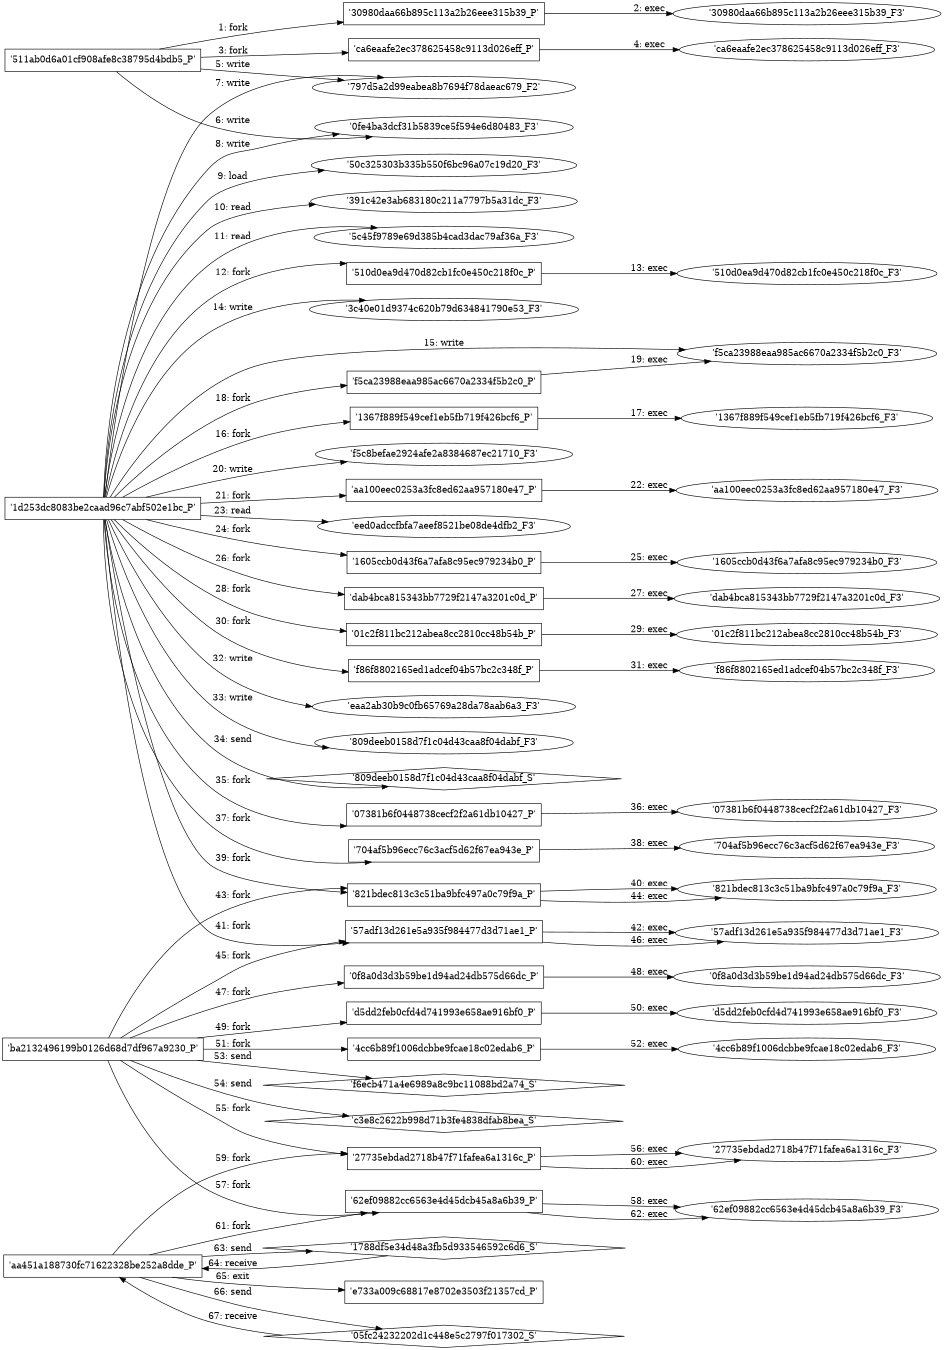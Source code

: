 digraph "D:\Learning\Paper\apt\基于CTI的攻击预警\Dataset\攻击图\ASGfromALLCTI\Cisco Talos Advisory on Adversaries Targeting the Healthcare and Public Health Sector.dot" {
rankdir="LR"
size="9"
fixedsize="false"
splines="true"
nodesep=0.3
ranksep=0
fontsize=10
overlap="scalexy"
engine= "neato"
	"'511ab0d6a01cf908afe8c38795d4bdb5_P'" [node_type=Process shape=box]
	"'30980daa66b895c113a2b26eee315b39_P'" [node_type=Process shape=box]
	"'511ab0d6a01cf908afe8c38795d4bdb5_P'" -> "'30980daa66b895c113a2b26eee315b39_P'" [label="1: fork"]
	"'30980daa66b895c113a2b26eee315b39_P'" [node_type=Process shape=box]
	"'30980daa66b895c113a2b26eee315b39_F3'" [node_type=File shape=ellipse]
	"'30980daa66b895c113a2b26eee315b39_P'" -> "'30980daa66b895c113a2b26eee315b39_F3'" [label="2: exec"]
	"'511ab0d6a01cf908afe8c38795d4bdb5_P'" [node_type=Process shape=box]
	"'ca6eaafe2ec378625458c9113d026eff_P'" [node_type=Process shape=box]
	"'511ab0d6a01cf908afe8c38795d4bdb5_P'" -> "'ca6eaafe2ec378625458c9113d026eff_P'" [label="3: fork"]
	"'ca6eaafe2ec378625458c9113d026eff_P'" [node_type=Process shape=box]
	"'ca6eaafe2ec378625458c9113d026eff_F3'" [node_type=File shape=ellipse]
	"'ca6eaafe2ec378625458c9113d026eff_P'" -> "'ca6eaafe2ec378625458c9113d026eff_F3'" [label="4: exec"]
	"'797d5a2d99eabea8b7694f78daeac679_F2'" [node_type=file shape=ellipse]
	"'511ab0d6a01cf908afe8c38795d4bdb5_P'" [node_type=Process shape=box]
	"'511ab0d6a01cf908afe8c38795d4bdb5_P'" -> "'797d5a2d99eabea8b7694f78daeac679_F2'" [label="5: write"]
	"'0fe4ba3dcf31b5839ce5f594e6d80483_F3'" [node_type=file shape=ellipse]
	"'511ab0d6a01cf908afe8c38795d4bdb5_P'" [node_type=Process shape=box]
	"'511ab0d6a01cf908afe8c38795d4bdb5_P'" -> "'0fe4ba3dcf31b5839ce5f594e6d80483_F3'" [label="6: write"]
	"'797d5a2d99eabea8b7694f78daeac679_F2'" [node_type=file shape=ellipse]
	"'1d253dc8083be2caad96c7abf502e1bc_P'" [node_type=Process shape=box]
	"'1d253dc8083be2caad96c7abf502e1bc_P'" -> "'797d5a2d99eabea8b7694f78daeac679_F2'" [label="7: write"]
	"'0fe4ba3dcf31b5839ce5f594e6d80483_F3'" [node_type=file shape=ellipse]
	"'1d253dc8083be2caad96c7abf502e1bc_P'" [node_type=Process shape=box]
	"'1d253dc8083be2caad96c7abf502e1bc_P'" -> "'0fe4ba3dcf31b5839ce5f594e6d80483_F3'" [label="8: write"]
	"'50c325303b335b550f6bc96a07c19d20_F3'" [node_type=file shape=ellipse]
	"'1d253dc8083be2caad96c7abf502e1bc_P'" [node_type=Process shape=box]
	"'1d253dc8083be2caad96c7abf502e1bc_P'" -> "'50c325303b335b550f6bc96a07c19d20_F3'" [label="9: load"]
	"'391c42e3ab683180c211a7797b5a31dc_F3'" [node_type=file shape=ellipse]
	"'1d253dc8083be2caad96c7abf502e1bc_P'" [node_type=Process shape=box]
	"'1d253dc8083be2caad96c7abf502e1bc_P'" -> "'391c42e3ab683180c211a7797b5a31dc_F3'" [label="10: read"]
	"'5c45f9789e69d385b4cad3dac79af36a_F3'" [node_type=file shape=ellipse]
	"'1d253dc8083be2caad96c7abf502e1bc_P'" [node_type=Process shape=box]
	"'1d253dc8083be2caad96c7abf502e1bc_P'" -> "'5c45f9789e69d385b4cad3dac79af36a_F3'" [label="11: read"]
	"'1d253dc8083be2caad96c7abf502e1bc_P'" [node_type=Process shape=box]
	"'510d0ea9d470d82cb1fc0e450c218f0c_P'" [node_type=Process shape=box]
	"'1d253dc8083be2caad96c7abf502e1bc_P'" -> "'510d0ea9d470d82cb1fc0e450c218f0c_P'" [label="12: fork"]
	"'510d0ea9d470d82cb1fc0e450c218f0c_P'" [node_type=Process shape=box]
	"'510d0ea9d470d82cb1fc0e450c218f0c_F3'" [node_type=File shape=ellipse]
	"'510d0ea9d470d82cb1fc0e450c218f0c_P'" -> "'510d0ea9d470d82cb1fc0e450c218f0c_F3'" [label="13: exec"]
	"'3c40e01d9374c620b79d634841790e53_F3'" [node_type=file shape=ellipse]
	"'1d253dc8083be2caad96c7abf502e1bc_P'" [node_type=Process shape=box]
	"'1d253dc8083be2caad96c7abf502e1bc_P'" -> "'3c40e01d9374c620b79d634841790e53_F3'" [label="14: write"]
	"'f5ca23988eaa985ac6670a2334f5b2c0_F3'" [node_type=file shape=ellipse]
	"'1d253dc8083be2caad96c7abf502e1bc_P'" [node_type=Process shape=box]
	"'1d253dc8083be2caad96c7abf502e1bc_P'" -> "'f5ca23988eaa985ac6670a2334f5b2c0_F3'" [label="15: write"]
	"'1d253dc8083be2caad96c7abf502e1bc_P'" [node_type=Process shape=box]
	"'1367f889f549cef1eb5fb719f426bcf6_P'" [node_type=Process shape=box]
	"'1d253dc8083be2caad96c7abf502e1bc_P'" -> "'1367f889f549cef1eb5fb719f426bcf6_P'" [label="16: fork"]
	"'1367f889f549cef1eb5fb719f426bcf6_P'" [node_type=Process shape=box]
	"'1367f889f549cef1eb5fb719f426bcf6_F3'" [node_type=File shape=ellipse]
	"'1367f889f549cef1eb5fb719f426bcf6_P'" -> "'1367f889f549cef1eb5fb719f426bcf6_F3'" [label="17: exec"]
	"'1d253dc8083be2caad96c7abf502e1bc_P'" [node_type=Process shape=box]
	"'f5ca23988eaa985ac6670a2334f5b2c0_P'" [node_type=Process shape=box]
	"'1d253dc8083be2caad96c7abf502e1bc_P'" -> "'f5ca23988eaa985ac6670a2334f5b2c0_P'" [label="18: fork"]
	"'f5ca23988eaa985ac6670a2334f5b2c0_P'" [node_type=Process shape=box]
	"'f5ca23988eaa985ac6670a2334f5b2c0_F3'" [node_type=File shape=ellipse]
	"'f5ca23988eaa985ac6670a2334f5b2c0_P'" -> "'f5ca23988eaa985ac6670a2334f5b2c0_F3'" [label="19: exec"]
	"'f5c8befae2924afe2a8384687ec21710_F3'" [node_type=file shape=ellipse]
	"'1d253dc8083be2caad96c7abf502e1bc_P'" [node_type=Process shape=box]
	"'1d253dc8083be2caad96c7abf502e1bc_P'" -> "'f5c8befae2924afe2a8384687ec21710_F3'" [label="20: write"]
	"'1d253dc8083be2caad96c7abf502e1bc_P'" [node_type=Process shape=box]
	"'aa100eec0253a3fc8ed62aa957180e47_P'" [node_type=Process shape=box]
	"'1d253dc8083be2caad96c7abf502e1bc_P'" -> "'aa100eec0253a3fc8ed62aa957180e47_P'" [label="21: fork"]
	"'aa100eec0253a3fc8ed62aa957180e47_P'" [node_type=Process shape=box]
	"'aa100eec0253a3fc8ed62aa957180e47_F3'" [node_type=File shape=ellipse]
	"'aa100eec0253a3fc8ed62aa957180e47_P'" -> "'aa100eec0253a3fc8ed62aa957180e47_F3'" [label="22: exec"]
	"'eed0adccfbfa7aeef8521be08de4dfb2_F3'" [node_type=file shape=ellipse]
	"'1d253dc8083be2caad96c7abf502e1bc_P'" [node_type=Process shape=box]
	"'1d253dc8083be2caad96c7abf502e1bc_P'" -> "'eed0adccfbfa7aeef8521be08de4dfb2_F3'" [label="23: read"]
	"'1d253dc8083be2caad96c7abf502e1bc_P'" [node_type=Process shape=box]
	"'1605ccb0d43f6a7afa8c95ec979234b0_P'" [node_type=Process shape=box]
	"'1d253dc8083be2caad96c7abf502e1bc_P'" -> "'1605ccb0d43f6a7afa8c95ec979234b0_P'" [label="24: fork"]
	"'1605ccb0d43f6a7afa8c95ec979234b0_P'" [node_type=Process shape=box]
	"'1605ccb0d43f6a7afa8c95ec979234b0_F3'" [node_type=File shape=ellipse]
	"'1605ccb0d43f6a7afa8c95ec979234b0_P'" -> "'1605ccb0d43f6a7afa8c95ec979234b0_F3'" [label="25: exec"]
	"'1d253dc8083be2caad96c7abf502e1bc_P'" [node_type=Process shape=box]
	"'dab4bca815343bb7729f2147a3201c0d_P'" [node_type=Process shape=box]
	"'1d253dc8083be2caad96c7abf502e1bc_P'" -> "'dab4bca815343bb7729f2147a3201c0d_P'" [label="26: fork"]
	"'dab4bca815343bb7729f2147a3201c0d_P'" [node_type=Process shape=box]
	"'dab4bca815343bb7729f2147a3201c0d_F3'" [node_type=File shape=ellipse]
	"'dab4bca815343bb7729f2147a3201c0d_P'" -> "'dab4bca815343bb7729f2147a3201c0d_F3'" [label="27: exec"]
	"'1d253dc8083be2caad96c7abf502e1bc_P'" [node_type=Process shape=box]
	"'01c2f811bc212abea8cc2810cc48b54b_P'" [node_type=Process shape=box]
	"'1d253dc8083be2caad96c7abf502e1bc_P'" -> "'01c2f811bc212abea8cc2810cc48b54b_P'" [label="28: fork"]
	"'01c2f811bc212abea8cc2810cc48b54b_P'" [node_type=Process shape=box]
	"'01c2f811bc212abea8cc2810cc48b54b_F3'" [node_type=File shape=ellipse]
	"'01c2f811bc212abea8cc2810cc48b54b_P'" -> "'01c2f811bc212abea8cc2810cc48b54b_F3'" [label="29: exec"]
	"'1d253dc8083be2caad96c7abf502e1bc_P'" [node_type=Process shape=box]
	"'f86f8802165ed1adcef04b57bc2c348f_P'" [node_type=Process shape=box]
	"'1d253dc8083be2caad96c7abf502e1bc_P'" -> "'f86f8802165ed1adcef04b57bc2c348f_P'" [label="30: fork"]
	"'f86f8802165ed1adcef04b57bc2c348f_P'" [node_type=Process shape=box]
	"'f86f8802165ed1adcef04b57bc2c348f_F3'" [node_type=File shape=ellipse]
	"'f86f8802165ed1adcef04b57bc2c348f_P'" -> "'f86f8802165ed1adcef04b57bc2c348f_F3'" [label="31: exec"]
	"'eaa2ab30b9c0fb65769a28da78aab6a3_F3'" [node_type=file shape=ellipse]
	"'1d253dc8083be2caad96c7abf502e1bc_P'" [node_type=Process shape=box]
	"'1d253dc8083be2caad96c7abf502e1bc_P'" -> "'eaa2ab30b9c0fb65769a28da78aab6a3_F3'" [label="32: write"]
	"'809deeb0158d7f1c04d43caa8f04dabf_F3'" [node_type=file shape=ellipse]
	"'1d253dc8083be2caad96c7abf502e1bc_P'" [node_type=Process shape=box]
	"'1d253dc8083be2caad96c7abf502e1bc_P'" -> "'809deeb0158d7f1c04d43caa8f04dabf_F3'" [label="33: write"]
	"'809deeb0158d7f1c04d43caa8f04dabf_S'" [node_type=Socket shape=diamond]
	"'1d253dc8083be2caad96c7abf502e1bc_P'" [node_type=Process shape=box]
	"'1d253dc8083be2caad96c7abf502e1bc_P'" -> "'809deeb0158d7f1c04d43caa8f04dabf_S'" [label="34: send"]
	"'1d253dc8083be2caad96c7abf502e1bc_P'" [node_type=Process shape=box]
	"'07381b6f0448738cecf2f2a61db10427_P'" [node_type=Process shape=box]
	"'1d253dc8083be2caad96c7abf502e1bc_P'" -> "'07381b6f0448738cecf2f2a61db10427_P'" [label="35: fork"]
	"'07381b6f0448738cecf2f2a61db10427_P'" [node_type=Process shape=box]
	"'07381b6f0448738cecf2f2a61db10427_F3'" [node_type=File shape=ellipse]
	"'07381b6f0448738cecf2f2a61db10427_P'" -> "'07381b6f0448738cecf2f2a61db10427_F3'" [label="36: exec"]
	"'1d253dc8083be2caad96c7abf502e1bc_P'" [node_type=Process shape=box]
	"'704af5b96ecc76c3acf5d62f67ea943e_P'" [node_type=Process shape=box]
	"'1d253dc8083be2caad96c7abf502e1bc_P'" -> "'704af5b96ecc76c3acf5d62f67ea943e_P'" [label="37: fork"]
	"'704af5b96ecc76c3acf5d62f67ea943e_P'" [node_type=Process shape=box]
	"'704af5b96ecc76c3acf5d62f67ea943e_F3'" [node_type=File shape=ellipse]
	"'704af5b96ecc76c3acf5d62f67ea943e_P'" -> "'704af5b96ecc76c3acf5d62f67ea943e_F3'" [label="38: exec"]
	"'1d253dc8083be2caad96c7abf502e1bc_P'" [node_type=Process shape=box]
	"'821bdec813c3c51ba9bfc497a0c79f9a_P'" [node_type=Process shape=box]
	"'1d253dc8083be2caad96c7abf502e1bc_P'" -> "'821bdec813c3c51ba9bfc497a0c79f9a_P'" [label="39: fork"]
	"'821bdec813c3c51ba9bfc497a0c79f9a_P'" [node_type=Process shape=box]
	"'821bdec813c3c51ba9bfc497a0c79f9a_F3'" [node_type=File shape=ellipse]
	"'821bdec813c3c51ba9bfc497a0c79f9a_P'" -> "'821bdec813c3c51ba9bfc497a0c79f9a_F3'" [label="40: exec"]
	"'1d253dc8083be2caad96c7abf502e1bc_P'" [node_type=Process shape=box]
	"'57adf13d261e5a935f984477d3d71ae1_P'" [node_type=Process shape=box]
	"'1d253dc8083be2caad96c7abf502e1bc_P'" -> "'57adf13d261e5a935f984477d3d71ae1_P'" [label="41: fork"]
	"'57adf13d261e5a935f984477d3d71ae1_P'" [node_type=Process shape=box]
	"'57adf13d261e5a935f984477d3d71ae1_F3'" [node_type=File shape=ellipse]
	"'57adf13d261e5a935f984477d3d71ae1_P'" -> "'57adf13d261e5a935f984477d3d71ae1_F3'" [label="42: exec"]
	"'ba2132496199b0126d68d7df967a9230_P'" [node_type=Process shape=box]
	"'821bdec813c3c51ba9bfc497a0c79f9a_P'" [node_type=Process shape=box]
	"'ba2132496199b0126d68d7df967a9230_P'" -> "'821bdec813c3c51ba9bfc497a0c79f9a_P'" [label="43: fork"]
	"'821bdec813c3c51ba9bfc497a0c79f9a_P'" [node_type=Process shape=box]
	"'821bdec813c3c51ba9bfc497a0c79f9a_F3'" [node_type=File shape=ellipse]
	"'821bdec813c3c51ba9bfc497a0c79f9a_P'" -> "'821bdec813c3c51ba9bfc497a0c79f9a_F3'" [label="44: exec"]
	"'ba2132496199b0126d68d7df967a9230_P'" [node_type=Process shape=box]
	"'57adf13d261e5a935f984477d3d71ae1_P'" [node_type=Process shape=box]
	"'ba2132496199b0126d68d7df967a9230_P'" -> "'57adf13d261e5a935f984477d3d71ae1_P'" [label="45: fork"]
	"'57adf13d261e5a935f984477d3d71ae1_P'" [node_type=Process shape=box]
	"'57adf13d261e5a935f984477d3d71ae1_F3'" [node_type=File shape=ellipse]
	"'57adf13d261e5a935f984477d3d71ae1_P'" -> "'57adf13d261e5a935f984477d3d71ae1_F3'" [label="46: exec"]
	"'ba2132496199b0126d68d7df967a9230_P'" [node_type=Process shape=box]
	"'0f8a0d3d3b59be1d94ad24db575d66dc_P'" [node_type=Process shape=box]
	"'ba2132496199b0126d68d7df967a9230_P'" -> "'0f8a0d3d3b59be1d94ad24db575d66dc_P'" [label="47: fork"]
	"'0f8a0d3d3b59be1d94ad24db575d66dc_P'" [node_type=Process shape=box]
	"'0f8a0d3d3b59be1d94ad24db575d66dc_F3'" [node_type=File shape=ellipse]
	"'0f8a0d3d3b59be1d94ad24db575d66dc_P'" -> "'0f8a0d3d3b59be1d94ad24db575d66dc_F3'" [label="48: exec"]
	"'ba2132496199b0126d68d7df967a9230_P'" [node_type=Process shape=box]
	"'d5dd2feb0cfd4d741993e658ae916bf0_P'" [node_type=Process shape=box]
	"'ba2132496199b0126d68d7df967a9230_P'" -> "'d5dd2feb0cfd4d741993e658ae916bf0_P'" [label="49: fork"]
	"'d5dd2feb0cfd4d741993e658ae916bf0_P'" [node_type=Process shape=box]
	"'d5dd2feb0cfd4d741993e658ae916bf0_F3'" [node_type=File shape=ellipse]
	"'d5dd2feb0cfd4d741993e658ae916bf0_P'" -> "'d5dd2feb0cfd4d741993e658ae916bf0_F3'" [label="50: exec"]
	"'ba2132496199b0126d68d7df967a9230_P'" [node_type=Process shape=box]
	"'4cc6b89f1006dcbbe9fcae18c02edab6_P'" [node_type=Process shape=box]
	"'ba2132496199b0126d68d7df967a9230_P'" -> "'4cc6b89f1006dcbbe9fcae18c02edab6_P'" [label="51: fork"]
	"'4cc6b89f1006dcbbe9fcae18c02edab6_P'" [node_type=Process shape=box]
	"'4cc6b89f1006dcbbe9fcae18c02edab6_F3'" [node_type=File shape=ellipse]
	"'4cc6b89f1006dcbbe9fcae18c02edab6_P'" -> "'4cc6b89f1006dcbbe9fcae18c02edab6_F3'" [label="52: exec"]
	"'f6ecb471a4e6989a8c9bc11088bd2a74_S'" [node_type=Socket shape=diamond]
	"'ba2132496199b0126d68d7df967a9230_P'" [node_type=Process shape=box]
	"'ba2132496199b0126d68d7df967a9230_P'" -> "'f6ecb471a4e6989a8c9bc11088bd2a74_S'" [label="53: send"]
	"'c3e8c2622b998d71b3fe4838dfab8bea_S'" [node_type=Socket shape=diamond]
	"'ba2132496199b0126d68d7df967a9230_P'" [node_type=Process shape=box]
	"'ba2132496199b0126d68d7df967a9230_P'" -> "'c3e8c2622b998d71b3fe4838dfab8bea_S'" [label="54: send"]
	"'ba2132496199b0126d68d7df967a9230_P'" [node_type=Process shape=box]
	"'27735ebdad2718b47f71fafea6a1316c_P'" [node_type=Process shape=box]
	"'ba2132496199b0126d68d7df967a9230_P'" -> "'27735ebdad2718b47f71fafea6a1316c_P'" [label="55: fork"]
	"'27735ebdad2718b47f71fafea6a1316c_P'" [node_type=Process shape=box]
	"'27735ebdad2718b47f71fafea6a1316c_F3'" [node_type=File shape=ellipse]
	"'27735ebdad2718b47f71fafea6a1316c_P'" -> "'27735ebdad2718b47f71fafea6a1316c_F3'" [label="56: exec"]
	"'ba2132496199b0126d68d7df967a9230_P'" [node_type=Process shape=box]
	"'62ef09882cc6563e4d45dcb45a8a6b39_P'" [node_type=Process shape=box]
	"'ba2132496199b0126d68d7df967a9230_P'" -> "'62ef09882cc6563e4d45dcb45a8a6b39_P'" [label="57: fork"]
	"'62ef09882cc6563e4d45dcb45a8a6b39_P'" [node_type=Process shape=box]
	"'62ef09882cc6563e4d45dcb45a8a6b39_F3'" [node_type=File shape=ellipse]
	"'62ef09882cc6563e4d45dcb45a8a6b39_P'" -> "'62ef09882cc6563e4d45dcb45a8a6b39_F3'" [label="58: exec"]
	"'aa451a188730fc71622328be252a8dde_P'" [node_type=Process shape=box]
	"'27735ebdad2718b47f71fafea6a1316c_P'" [node_type=Process shape=box]
	"'aa451a188730fc71622328be252a8dde_P'" -> "'27735ebdad2718b47f71fafea6a1316c_P'" [label="59: fork"]
	"'27735ebdad2718b47f71fafea6a1316c_P'" [node_type=Process shape=box]
	"'27735ebdad2718b47f71fafea6a1316c_F3'" [node_type=File shape=ellipse]
	"'27735ebdad2718b47f71fafea6a1316c_P'" -> "'27735ebdad2718b47f71fafea6a1316c_F3'" [label="60: exec"]
	"'aa451a188730fc71622328be252a8dde_P'" [node_type=Process shape=box]
	"'62ef09882cc6563e4d45dcb45a8a6b39_P'" [node_type=Process shape=box]
	"'aa451a188730fc71622328be252a8dde_P'" -> "'62ef09882cc6563e4d45dcb45a8a6b39_P'" [label="61: fork"]
	"'62ef09882cc6563e4d45dcb45a8a6b39_P'" [node_type=Process shape=box]
	"'62ef09882cc6563e4d45dcb45a8a6b39_F3'" [node_type=File shape=ellipse]
	"'62ef09882cc6563e4d45dcb45a8a6b39_P'" -> "'62ef09882cc6563e4d45dcb45a8a6b39_F3'" [label="62: exec"]
	"'1788df5e34d48a3fb5d933546592c6d6_S'" [node_type=Socket shape=diamond]
	"'aa451a188730fc71622328be252a8dde_P'" [node_type=Process shape=box]
	"'aa451a188730fc71622328be252a8dde_P'" -> "'1788df5e34d48a3fb5d933546592c6d6_S'" [label="63: send"]
	"'1788df5e34d48a3fb5d933546592c6d6_S'" -> "'aa451a188730fc71622328be252a8dde_P'" [label="64: receive"]
	"'aa451a188730fc71622328be252a8dde_P'" [node_type=Process shape=box]
	"'e733a009c68817e8702e3503f21357cd_P'" [node_type=Process shape=box]
	"'aa451a188730fc71622328be252a8dde_P'" -> "'e733a009c68817e8702e3503f21357cd_P'" [label="65: exit"]
	"'05fc24232202d1c448e5c2797f017302_S'" [node_type=Socket shape=diamond]
	"'aa451a188730fc71622328be252a8dde_P'" [node_type=Process shape=box]
	"'aa451a188730fc71622328be252a8dde_P'" -> "'05fc24232202d1c448e5c2797f017302_S'" [label="66: send"]
	"'05fc24232202d1c448e5c2797f017302_S'" -> "'aa451a188730fc71622328be252a8dde_P'" [label="67: receive"]
}
